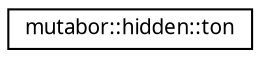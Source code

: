 digraph "Grafische Darstellung der Klassenhierarchie"
{
  edge [fontname="Sans",fontsize="10",labelfontname="Sans",labelfontsize="10"];
  node [fontname="Sans",fontsize="10",shape=record];
  rankdir="LR";
  Node0 [label="mutabor::hidden::ton",height=0.2,width=0.4,color="black", fillcolor="white", style="filled",URL="$d6/dea/structmutabor_1_1hidden_1_1ton.html"];
}
